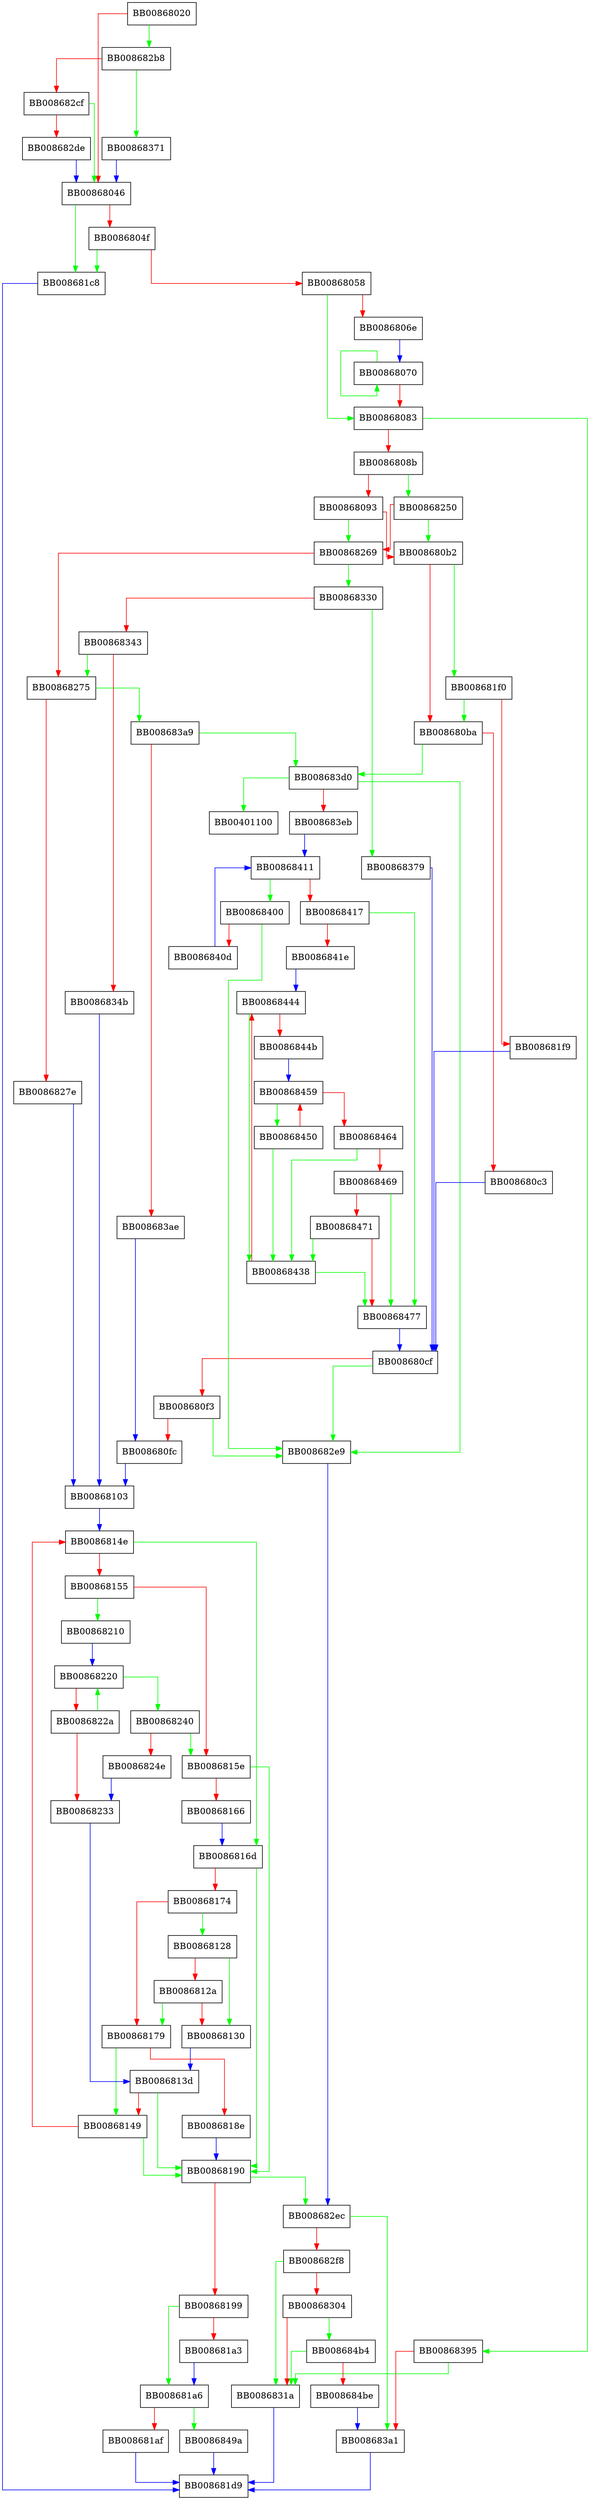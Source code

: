 digraph ____strtoull_l_internal {
  node [shape="box"];
  graph [splines=ortho];
  BB00868020 -> BB008682b8 [color="green"];
  BB00868020 -> BB00868046 [color="red"];
  BB00868046 -> BB008681c8 [color="green"];
  BB00868046 -> BB0086804f [color="red"];
  BB0086804f -> BB008681c8 [color="green"];
  BB0086804f -> BB00868058 [color="red"];
  BB00868058 -> BB00868083 [color="green"];
  BB00868058 -> BB0086806e [color="red"];
  BB0086806e -> BB00868070 [color="blue"];
  BB00868070 -> BB00868070 [color="green"];
  BB00868070 -> BB00868083 [color="red"];
  BB00868083 -> BB00868395 [color="green"];
  BB00868083 -> BB0086808b [color="red"];
  BB0086808b -> BB00868250 [color="green"];
  BB0086808b -> BB00868093 [color="red"];
  BB00868093 -> BB00868269 [color="green"];
  BB00868093 -> BB008680b2 [color="red"];
  BB008680b2 -> BB008681f0 [color="green"];
  BB008680b2 -> BB008680ba [color="red"];
  BB008680ba -> BB008683d0 [color="green"];
  BB008680ba -> BB008680c3 [color="red"];
  BB008680c3 -> BB008680cf [color="blue"];
  BB008680cf -> BB008682e9 [color="green"];
  BB008680cf -> BB008680f3 [color="red"];
  BB008680f3 -> BB008682e9 [color="green"];
  BB008680f3 -> BB008680fc [color="red"];
  BB008680fc -> BB00868103 [color="blue"];
  BB00868103 -> BB0086814e [color="blue"];
  BB00868128 -> BB00868130 [color="green"];
  BB00868128 -> BB0086812a [color="red"];
  BB0086812a -> BB00868179 [color="green"];
  BB0086812a -> BB00868130 [color="red"];
  BB00868130 -> BB0086813d [color="blue"];
  BB0086813d -> BB00868190 [color="green"];
  BB0086813d -> BB00868149 [color="red"];
  BB00868149 -> BB00868190 [color="green"];
  BB00868149 -> BB0086814e [color="red"];
  BB0086814e -> BB0086816d [color="green"];
  BB0086814e -> BB00868155 [color="red"];
  BB00868155 -> BB00868210 [color="green"];
  BB00868155 -> BB0086815e [color="red"];
  BB0086815e -> BB00868190 [color="green"];
  BB0086815e -> BB00868166 [color="red"];
  BB00868166 -> BB0086816d [color="blue"];
  BB0086816d -> BB00868190 [color="green"];
  BB0086816d -> BB00868174 [color="red"];
  BB00868174 -> BB00868128 [color="green"];
  BB00868174 -> BB00868179 [color="red"];
  BB00868179 -> BB00868149 [color="green"];
  BB00868179 -> BB0086818e [color="red"];
  BB0086818e -> BB00868190 [color="blue"];
  BB00868190 -> BB008682ec [color="green"];
  BB00868190 -> BB00868199 [color="red"];
  BB00868199 -> BB008681a6 [color="green"];
  BB00868199 -> BB008681a3 [color="red"];
  BB008681a3 -> BB008681a6 [color="blue"];
  BB008681a6 -> BB0086849a [color="green"];
  BB008681a6 -> BB008681af [color="red"];
  BB008681af -> BB008681d9 [color="blue"];
  BB008681c8 -> BB008681d9 [color="blue"];
  BB008681f0 -> BB008680ba [color="green"];
  BB008681f0 -> BB008681f9 [color="red"];
  BB008681f9 -> BB008680cf [color="blue"];
  BB00868210 -> BB00868220 [color="blue"];
  BB00868220 -> BB00868240 [color="green"];
  BB00868220 -> BB0086822a [color="red"];
  BB0086822a -> BB00868220 [color="green"];
  BB0086822a -> BB00868233 [color="red"];
  BB00868233 -> BB0086813d [color="blue"];
  BB00868240 -> BB0086815e [color="green"];
  BB00868240 -> BB0086824e [color="red"];
  BB0086824e -> BB00868233 [color="blue"];
  BB00868250 -> BB008680b2 [color="green"];
  BB00868250 -> BB00868269 [color="red"];
  BB00868269 -> BB00868330 [color="green"];
  BB00868269 -> BB00868275 [color="red"];
  BB00868275 -> BB008683a9 [color="green"];
  BB00868275 -> BB0086827e [color="red"];
  BB0086827e -> BB00868103 [color="blue"];
  BB008682b8 -> BB00868371 [color="green"];
  BB008682b8 -> BB008682cf [color="red"];
  BB008682cf -> BB00868046 [color="green"];
  BB008682cf -> BB008682de [color="red"];
  BB008682de -> BB00868046 [color="blue"];
  BB008682e9 -> BB008682ec [color="blue"];
  BB008682ec -> BB008683a1 [color="green"];
  BB008682ec -> BB008682f8 [color="red"];
  BB008682f8 -> BB0086831a [color="green"];
  BB008682f8 -> BB00868304 [color="red"];
  BB00868304 -> BB008684b4 [color="green"];
  BB00868304 -> BB0086831a [color="red"];
  BB0086831a -> BB008681d9 [color="blue"];
  BB00868330 -> BB00868379 [color="green"];
  BB00868330 -> BB00868343 [color="red"];
  BB00868343 -> BB00868275 [color="green"];
  BB00868343 -> BB0086834b [color="red"];
  BB0086834b -> BB00868103 [color="blue"];
  BB00868371 -> BB00868046 [color="blue"];
  BB00868379 -> BB008680cf [color="blue"];
  BB00868395 -> BB0086831a [color="green"];
  BB00868395 -> BB008683a1 [color="red"];
  BB008683a1 -> BB008681d9 [color="blue"];
  BB008683a9 -> BB008683d0 [color="green"];
  BB008683a9 -> BB008683ae [color="red"];
  BB008683ae -> BB008680fc [color="blue"];
  BB008683d0 -> BB00401100 [color="green"];
  BB008683d0 -> BB008682e9 [color="green"];
  BB008683d0 -> BB008683eb [color="red"];
  BB008683eb -> BB00868411 [color="blue"];
  BB00868400 -> BB008682e9 [color="green"];
  BB00868400 -> BB0086840d [color="red"];
  BB0086840d -> BB00868411 [color="blue"];
  BB00868411 -> BB00868400 [color="green"];
  BB00868411 -> BB00868417 [color="red"];
  BB00868417 -> BB00868477 [color="green"];
  BB00868417 -> BB0086841e [color="red"];
  BB0086841e -> BB00868444 [color="blue"];
  BB00868438 -> BB00868477 [color="green"];
  BB00868438 -> BB00868444 [color="red"];
  BB00868444 -> BB00868438 [color="green"];
  BB00868444 -> BB0086844b [color="red"];
  BB0086844b -> BB00868459 [color="blue"];
  BB00868450 -> BB00868438 [color="green"];
  BB00868450 -> BB00868459 [color="red"];
  BB00868459 -> BB00868450 [color="green"];
  BB00868459 -> BB00868464 [color="red"];
  BB00868464 -> BB00868438 [color="green"];
  BB00868464 -> BB00868469 [color="red"];
  BB00868469 -> BB00868477 [color="green"];
  BB00868469 -> BB00868471 [color="red"];
  BB00868471 -> BB00868438 [color="green"];
  BB00868471 -> BB00868477 [color="red"];
  BB00868477 -> BB008680cf [color="blue"];
  BB0086849a -> BB008681d9 [color="blue"];
  BB008684b4 -> BB0086831a [color="green"];
  BB008684b4 -> BB008684be [color="red"];
  BB008684be -> BB008683a1 [color="blue"];
}